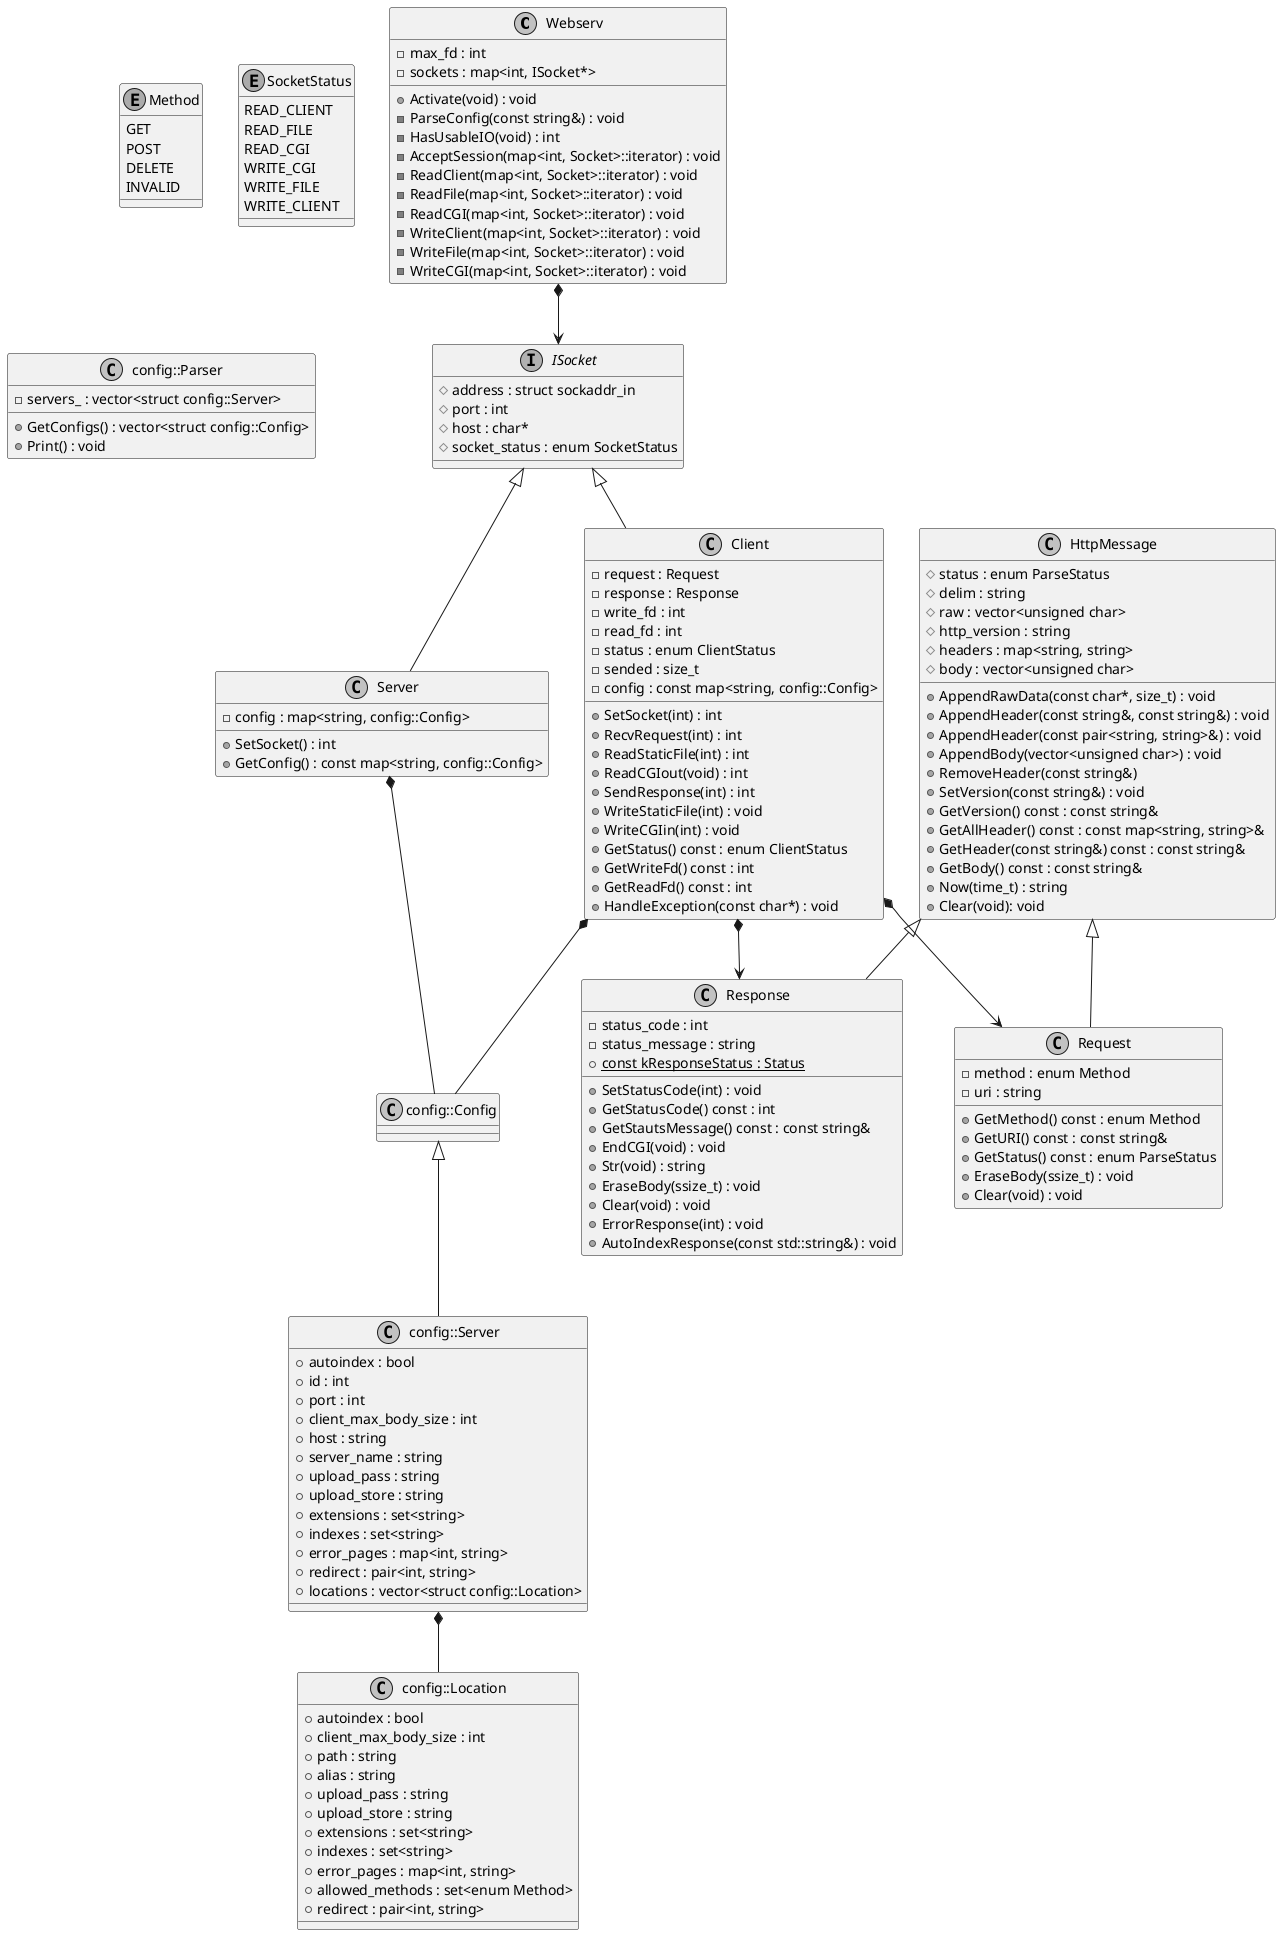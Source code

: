 @startuml webserv

skinparam monochrome true
skinparam shadowing false

class Webserv {
  - max_fd : int
  - sockets : map<int, ISocket*>
  + Activate(void) : void
  - ParseConfig(const string&) : void
  - HasUsableIO(void) : int
  - AcceptSession(map<int, Socket>::iterator) : void
  - ReadClient(map<int, Socket>::iterator) : void
  - ReadFile(map<int, Socket>::iterator) : void
  - ReadCGI(map<int, Socket>::iterator) : void
  - WriteClient(map<int, Socket>::iterator) : void
  - WriteFile(map<int, Socket>::iterator) : void
  - WriteCGI(map<int, Socket>::iterator) : void
}

interface ISocket {
  # address : struct sockaddr_in
  # port : int
  # host : char*
  # socket_status : enum SocketStatus
}

class Server {
  - config : map<string, config::Config>
  + SetSocket() : int
  + GetConfig() : const map<string, config::Config>
}

class Client {
  - request : Request
  - response : Response
  - write_fd : int
  - read_fd : int
  - status : enum ClientStatus
  - sended : size_t
  - config : const map<string, config::Config>
  + SetSocket(int) : int
  + RecvRequest(int) : int
  + ReadStaticFile(int) : int
  + ReadCGIout(void) : int
  + SendResponse(int) : int
  + WriteStaticFile(int) : void
  + WriteCGIin(int) : void
  + GetStatus() const : enum ClientStatus
  + GetWriteFd() const : int
  + GetReadFd() const : int
  + HandleException(const char*) : void
}

class HttpMessage {
  # status : enum ParseStatus
  # delim : string
  # raw : vector<unsigned char>
  # http_version : string
  # headers : map<string, string>
  # body : vector<unsigned char>
  + AppendRawData(const char*, size_t) : void
  + AppendHeader(const string&, const string&) : void
  + AppendHeader(const pair<string, string>&) : void
  + AppendBody(vector<unsigned char>) : void
  + RemoveHeader(const string&)
  + SetVersion(const string&) : void
  + GetVersion() const : const string&
  + GetAllHeader() const : const map<string, string>&
  + GetHeader(const string&) const : const string&
  + GetBody() const : const string&
  + Now(time_t) : string
  + Clear(void): void
}

class Request {
  - method : enum Method
  - uri : string
  + GetMethod() const : enum Method
  + GetURI() const : const string&
  + GetStatus() const : enum ParseStatus
  + EraseBody(ssize_t) : void
  + Clear(void) : void
}

class Response {
  - status_code : int
  - status_message : string
  + {static} const kResponseStatus : Status
  + SetStatusCode(int) : void
  + GetStatusCode() const : int
  + GetStautsMessage() const : const string&
  + EndCGI(void) : void
  + Str(void) : string
  + EraseBody(ssize_t) : void
  + Clear(void) : void
  + ErrorResponse(int) : void
  + AutoIndexResponse(const std::string&) : void
}

enum Method {
  GET
  POST
  DELETE
  INVALID
}

enum SocketStatus {
  READ_CLIENT
  READ_FILE
  READ_CGI
  WRITE_CGI
  WRITE_FILE
  WRITE_CLIENT
}

class config::Parser {
  + GetConfigs() : vector<struct config::Config>
  + Print() : void
  - servers_ : vector<struct config::Server>
}

class config::Config {}

class config::Server {
  + autoindex : bool
  + id : int
  + port : int
  + client_max_body_size : int
  + host : string
  + server_name : string
  + upload_pass : string
  + upload_store : string
  + extensions : set<string>
  + indexes : set<string>
  + error_pages : map<int, string>
  + redirect : pair<int, string>
  + locations : vector<struct config::Location>
}

class config::Location {
  + autoindex : bool
  + client_max_body_size : int
  + path : string
  + alias : string
  + upload_pass : string
  + upload_store : string
  + extensions : set<string>
  + indexes : set<string>
  + error_pages : map<int, string>
  + allowed_methods : set<enum Method>
  + redirect : pair<int, string>
}

Webserv *--> ISocket
ISocket <|-- Client
ISocket <|-- Server
Client *--> Request
Client *--> Response
HttpMessage <|-- Request
HttpMessage <|-- Response
config::Server *-- config::Location
config::Config <|-- config::Server
Server *-- config::Config
Client *-- config::Config

@enduml
